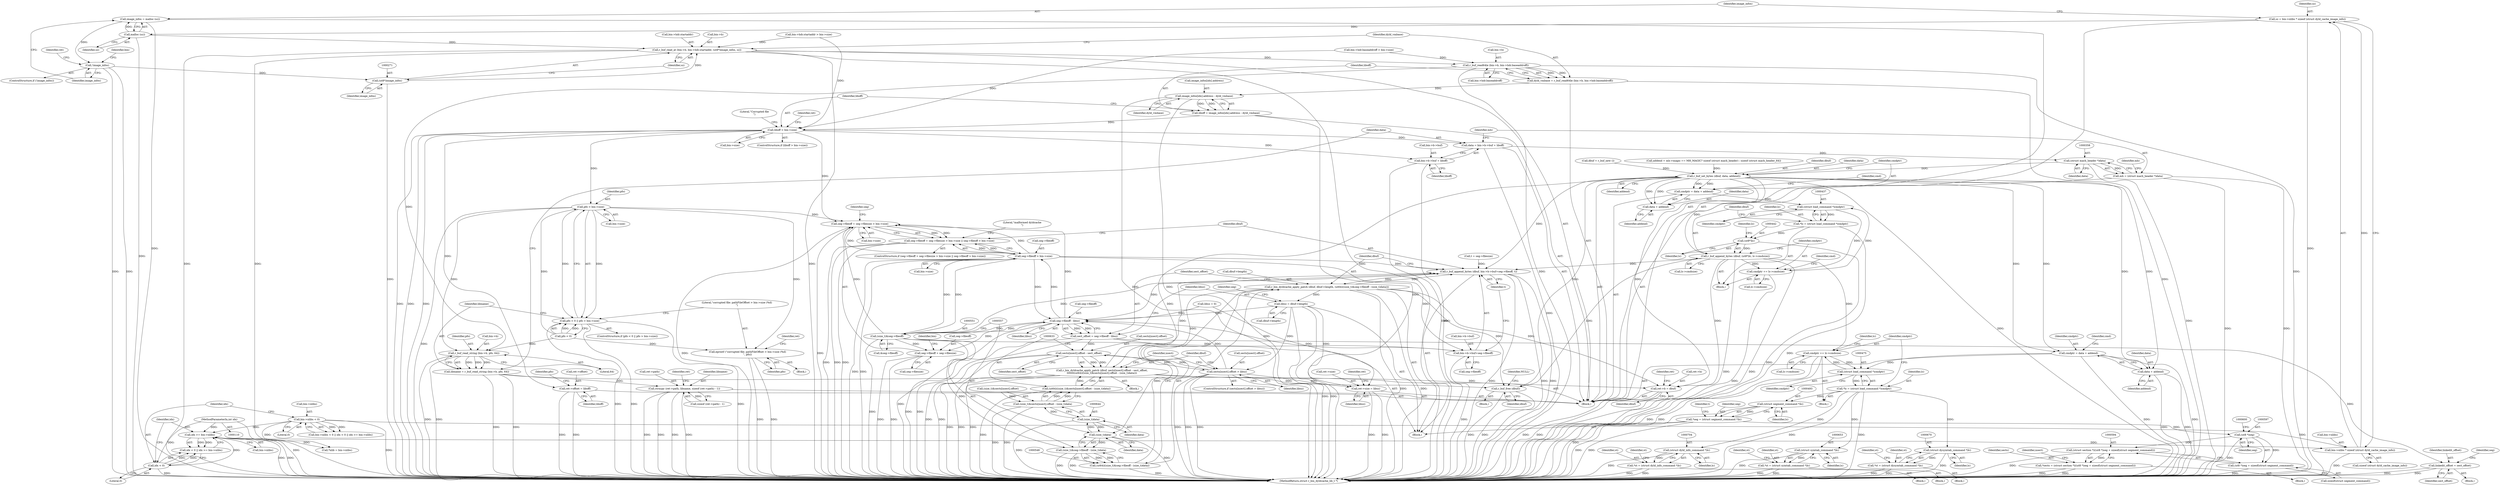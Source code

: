 digraph "0_radare2_4e98402f09a0ef0bb8559a33a4c1988c54938eaf@API" {
"1000249" [label="(Call,image_infos = malloc (sz))"];
"1000251" [label="(Call,malloc (sz))"];
"1000241" [label="(Call,sz = bin->nlibs * sizeof (struct dyld_cache_image_info))"];
"1000243" [label="(Call,bin->nlibs * sizeof (struct dyld_cache_image_info))"];
"1000176" [label="(Call,idx >= bin->nlibs)"];
"1000173" [label="(Call,idx < 0)"];
"1000112" [label="(MethodParameterIn,int idx)"];
"1000167" [label="(Call,bin->nlibs < 0)"];
"1000254" [label="(Call,!image_infos)"];
"1000270" [label="(Call,(ut8*)image_infos)"];
"1000261" [label="(Call,r_buf_read_at (bin->b, bin->hdr.startaddr, (ut8*)image_infos, sz))"];
"1000276" [label="(Call,r_buf_read64le (bin->b, bin->hdr.baseaddroff))"];
"1000274" [label="(Call,dyld_vmbase = r_buf_read64le (bin->b, bin->hdr.baseaddroff))"];
"1000287" [label="(Call,image_infos[idx].address - dyld_vmbase)"];
"1000285" [label="(Call,liboff = image_infos[idx].address - dyld_vmbase)"];
"1000295" [label="(Call,liboff > bin->size)"];
"1000307" [label="(Call,ret->offset = liboff)"];
"1000325" [label="(Call,pfo > bin->size)"];
"1000321" [label="(Call,pfo < 0 || pfo > bin->size)"];
"1000331" [label="(Call,eprintf (\"corrupted file: pathFileOffset > bin->size (%d)\n\", pfo))"];
"1000340" [label="(Call,r_buf_read_string (bin->b, pfo, 64))"];
"1000338" [label="(Call,libname = r_buf_read_string (bin->b, pfo, 64))"];
"1000732" [label="(Call,strncpy (ret->path, libname, sizeof (ret->path) - 1))"];
"1000503" [label="(Call,seg->fileoff + seg->filesize > bin->size)"];
"1000502" [label="(Call,seg->fileoff + seg->filesize > bin->size || seg->fileoff > bin->size)"];
"1000514" [label="(Call,seg->fileoff > bin->size)"];
"1000530" [label="(Call,r_buf_append_bytes (dbuf, bin->b->buf+seg->fileoff, t))"];
"1000542" [label="(Call,r_bin_dyldcache_apply_patch (dbuf, dbuf->length, (ut64)((size_t)&seg->fileoff - (size_t)data)))"];
"1000526" [label="(Call,r_buf_free (dbuf))"];
"1000567" [label="(Call,libsz = dbuf->length)"];
"1000562" [label="(Call,seg->fileoff - libsz)"];
"1000504" [label="(Call,seg->fileoff + seg->filesize)"];
"1000532" [label="(Call,bin->b->buf+seg->fileoff)"];
"1000550" [label="(Call,(size_t)&seg->fileoff)"];
"1000549" [label="(Call,(size_t)&seg->fileoff - (size_t)data)"];
"1000547" [label="(Call,(ut64)((size_t)&seg->fileoff - (size_t)data))"];
"1000560" [label="(Call,sect_offset = seg->fileoff - libsz)"];
"1000580" [label="(Call,linkedit_offset = sect_offset)"];
"1000625" [label="(Call,sects[nsect].offset - sect_offset)"];
"1000615" [label="(Call,sects[nsect].offset > libsz)"];
"1000743" [label="(Call,ret->size = libsz)"];
"1000623" [label="(Call,r_bin_dyldcache_apply_patch (dbuf, sects[nsect].offset - sect_offset,\n\t\t\t\t\t\t\t(ut64)((size_t)&sects[nsect].offset - (size_t)data)))"];
"1000727" [label="(Call,ret->b = dbuf)"];
"1000346" [label="(Call,data = bin->b->buf + liboff)"];
"1000357" [label="(Call,(struct mach_header *)data)"];
"1000355" [label="(Call,mh = (struct mach_header *)data)"];
"1000412" [label="(Call,r_buf_set_bytes (dbuf, data, addend))"];
"1000416" [label="(Call,cmdptr = data + addend)"];
"1000436" [label="(Call,(struct load_command *)cmdptr)"];
"1000434" [label="(Call,*lc = (struct load_command *)cmdptr)"];
"1000441" [label="(Call,(ut8*)lc)"];
"1000439" [label="(Call,r_buf_append_bytes (dbuf, (ut8*)lc, lc->cmdsize))"];
"1000447" [label="(Call,cmdptr += lc->cmdsize)"];
"1000477" [label="(Call,cmdptr += lc->cmdsize)"];
"1000474" [label="(Call,(struct load_command *)cmdptr)"];
"1000472" [label="(Call,*lc = (struct load_command *)cmdptr)"];
"1000492" [label="(Call,(struct segment_command *)lc)"];
"1000490" [label="(Call,*seg = (struct segment_command *)lc)"];
"1000596" [label="(Call,(ut8 *)seg)"];
"1000593" [label="(Call,(struct section *)((ut8 *)seg + sizeof(struct segment_command)))"];
"1000591" [label="(Call,*sects = (struct section *)((ut8 *)seg + sizeof(struct segment_command)))"];
"1000595" [label="(Call,(ut8 *)seg + sizeof(struct segment_command))"];
"1000652" [label="(Call,(struct symtab_command *)lc)"];
"1000650" [label="(Call,*st = (struct symtab_command *)lc)"];
"1000669" [label="(Call,(struct dysymtab_command *)lc)"];
"1000667" [label="(Call,*st = (struct dysymtab_command *)lc)"];
"1000703" [label="(Call,(struct dyld_info_command *)lc)"];
"1000701" [label="(Call,*st = (struct dyld_info_command *)lc)"];
"1000418" [label="(Call,data + addend)"];
"1000452" [label="(Call,cmdptr = data + addend)"];
"1000454" [label="(Call,data + addend)"];
"1000556" [label="(Call,(size_t)data)"];
"1000643" [label="(Call,(size_t)data)"];
"1000634" [label="(Call,(size_t)&sects[nsect].offset - (size_t)data)"];
"1000632" [label="(Call,(ut64)((size_t)&sects[nsect].offset - (size_t)data))"];
"1000348" [label="(Call,bin->b->buf + liboff)"];
"1000441" [label="(Call,(ut8*)lc)"];
"1000530" [label="(Call,r_buf_append_bytes (dbuf, bin->b->buf+seg->fileoff, t))"];
"1000253" [label="(ControlStructure,if (!image_infos))"];
"1000586" [label="(Identifier,seg)"];
"1000744" [label="(Call,ret->size)"];
"1000705" [label="(Identifier,lc)"];
"1000251" [label="(Call,malloc (sz))"];
"1000484" [label="(Identifier,lc)"];
"1000243" [label="(Call,bin->nlibs * sizeof (struct dyld_cache_image_info))"];
"1000454" [label="(Call,data + addend)"];
"1000581" [label="(Identifier,linkedit_offset)"];
"1000293" [label="(Identifier,dyld_vmbase)"];
"1000631" [label="(Identifier,sect_offset)"];
"1000339" [label="(Identifier,libname)"];
"1000436" [label="(Call,(struct load_command *)cmdptr)"];
"1000325" [label="(Call,pfo > bin->size)"];
"1000538" [label="(Call,seg->fileoff)"];
"1000459" [label="(Identifier,cmd)"];
"1000615" [label="(Call,sects[nsect].offset > libsz)"];
"1000533" [label="(Call,bin->b->buf)"];
"1000333" [label="(Identifier,pfo)"];
"1000749" [label="(Identifier,ret)"];
"1000527" [label="(Identifier,dbuf)"];
"1000167" [label="(Call,bin->nlibs < 0)"];
"1000263" [label="(Identifier,bin)"];
"1000224" [label="(Call,bin->hdr.baseaddroff > bin->size)"];
"1000556" [label="(Call,(size_t)data)"];
"1000418" [label="(Call,data + addend)"];
"1000435" [label="(Identifier,lc)"];
"1000431" [label="(Identifier,cmd)"];
"1000514" [label="(Call,seg->fileoff > bin->size)"];
"1000453" [label="(Identifier,cmdptr)"];
"1000734" [label="(Identifier,ret)"];
"1000296" [label="(Identifier,liboff)"];
"1000448" [label="(Identifier,cmdptr)"];
"1000270" [label="(Call,(ut8*)image_infos)"];
"1000346" [label="(Call,data = bin->b->buf + liboff)"];
"1000390" [label="(Call,dbuf = r_buf_new ())"];
"1000645" [label="(Identifier,data)"];
"1000174" [label="(Identifier,idx)"];
"1000302" [label="(Literal,\"Corrupted file\n\")"];
"1000582" [label="(Identifier,sect_offset)"];
"1000497" [label="(Identifier,t)"];
"1000612" [label="(Identifier,nsect)"];
"1000743" [label="(Call,ret->size = libsz)"];
"1000332" [label="(Literal,\"corrupted file: pathFileOffset > bin->size (%d)\n\")"];
"1000272" [label="(Identifier,image_infos)"];
"1000444" [label="(Call,lc->cmdsize)"];
"1000177" [label="(Identifier,idx)"];
"1000674" [label="(Identifier,st)"];
"1000285" [label="(Call,liboff = image_infos[idx].address - dyld_vmbase)"];
"1000331" [label="(Call,eprintf (\"corrupted file: pathFileOffset > bin->size (%d)\n\", pfo))"];
"1000652" [label="(Call,(struct symtab_command *)lc)"];
"1000501" [label="(ControlStructure,if (seg->fileoff + seg->filesize > bin->size || seg->fileoff > bin->size))"];
"1000667" [label="(Call,*st = (struct dysymtab_command *)lc)"];
"1000112" [label="(MethodParameterIn,int idx)"];
"1000338" [label="(Call,libname = r_buf_read_string (bin->b, pfo, 64))"];
"1000250" [label="(Identifier,image_infos)"];
"1000657" [label="(Identifier,st)"];
"1000643" [label="(Call,(size_t)data)"];
"1000614" [label="(ControlStructure,if (sects[nsect].offset > libsz))"];
"1000635" [label="(Call,(size_t)&sects[nsect].offset)"];
"1000567" [label="(Call,libsz = dbuf->length)"];
"1000623" [label="(Call,r_bin_dyldcache_apply_patch (dbuf, sects[nsect].offset - sect_offset,\n\t\t\t\t\t\t\t(ut64)((size_t)&sects[nsect].offset - (size_t)data)))"];
"1000732" [label="(Call,strncpy (ret->path, libname, sizeof (ret->path) - 1))"];
"1000357" [label="(Call,(struct mach_header *)data)"];
"1000604" [label="(Identifier,nsect)"];
"1000529" [label="(Identifier,NULL)"];
"1000491" [label="(Identifier,seg)"];
"1000322" [label="(Call,pfo < 0)"];
"1000297" [label="(Call,bin->size)"];
"1000311" [label="(Identifier,liboff)"];
"1000731" [label="(Identifier,dbuf)"];
"1000699" [label="(Block,)"];
"1000294" [label="(ControlStructure,if (liboff > bin->size))"];
"1000432" [label="(Block,)"];
"1000477" [label="(Call,cmdptr += lc->cmdsize)"];
"1000172" [label="(Call,idx < 0 || idx >= bin->nlibs)"];
"1000345" [label="(Literal,64)"];
"1000518" [label="(Call,bin->size)"];
"1000515" [label="(Call,seg->fileoff)"];
"1000288" [label="(Call,image_infos[idx].address)"];
"1000544" [label="(Call,dbuf->length)"];
"1000568" [label="(Identifier,libsz)"];
"1000589" [label="(Block,)"];
"1000276" [label="(Call,r_buf_read64le (bin->b, bin->hdr.baseaddroff))"];
"1000173" [label="(Call,idx < 0)"];
"1000728" [label="(Call,ret->b)"];
"1000280" [label="(Call,bin->hdr.baseaddroff)"];
"1000176" [label="(Call,idx >= bin->nlibs)"];
"1000287" [label="(Call,image_infos[idx].address - dyld_vmbase)"];
"1000456" [label="(Identifier,addend)"];
"1000166" [label="(Call,bin->nlibs < 0 || idx < 0 || idx >= bin->nlibs)"];
"1000354" [label="(Identifier,liboff)"];
"1000703" [label="(Call,(struct dyld_info_command *)lc)"];
"1000671" [label="(Identifier,lc)"];
"1000549" [label="(Call,(size_t)&seg->fileoff - (size_t)data)"];
"1000184" [label="(Call,*nlib = bin->nlibs)"];
"1000547" [label="(Call,(ut64)((size_t)&seg->fileoff - (size_t)data))"];
"1000472" [label="(Call,*lc = (struct load_command *)cmdptr)"];
"1000275" [label="(Identifier,dyld_vmbase)"];
"1000416" [label="(Call,cmdptr = data + addend)"];
"1000626" [label="(Call,sects[nsect].offset)"];
"1000727" [label="(Call,ret->b = dbuf)"];
"1000737" [label="(Call,sizeof (ret->path) - 1)"];
"1000476" [label="(Identifier,cmdptr)"];
"1000665" [label="(Block,)"];
"1000445" [label="(Identifier,lc)"];
"1000439" [label="(Call,r_buf_append_bytes (dbuf, (ut8*)lc, lc->cmdsize))"];
"1000335" [label="(Identifier,ret)"];
"1000314" [label="(Identifier,pfo)"];
"1000255" [label="(Identifier,image_infos)"];
"1000274" [label="(Call,dyld_vmbase = r_buf_read64le (bin->b, bin->hdr.baseaddroff))"];
"1000512" [label="(Identifier,bin)"];
"1000440" [label="(Identifier,dbuf)"];
"1000552" [label="(Call,&seg->fileoff)"];
"1000473" [label="(Identifier,lc)"];
"1000254" [label="(Call,!image_infos)"];
"1000526" [label="(Call,r_buf_free (dbuf))"];
"1000669" [label="(Call,(struct dysymtab_command *)lc)"];
"1000494" [label="(Identifier,lc)"];
"1000295" [label="(Call,liboff > bin->size)"];
"1000598" [label="(Identifier,seg)"];
"1000286" [label="(Identifier,liboff)"];
"1000648" [label="(Block,)"];
"1000599" [label="(Call,sizeof(struct segment_command))"];
"1000701" [label="(Call,*st = (struct dyld_info_command *)lc)"];
"1000320" [label="(ControlStructure,if (pfo < 0 || pfo > bin->size))"];
"1000307" [label="(Call,ret->offset = liboff)"];
"1000412" [label="(Call,r_buf_set_bytes (dbuf, data, addend))"];
"1000244" [label="(Call,bin->nlibs)"];
"1000580" [label="(Call,linkedit_offset = sect_offset)"];
"1000423" [label="(Identifier,cmd)"];
"1000591" [label="(Call,*sects = (struct section *)((ut8 *)seg + sizeof(struct segment_command)))"];
"1000702" [label="(Identifier,st)"];
"1000419" [label="(Identifier,data)"];
"1000558" [label="(Identifier,data)"];
"1000550" [label="(Call,(size_t)&seg->fileoff)"];
"1000616" [label="(Call,sects[nsect].offset)"];
"1000504" [label="(Call,seg->fileoff + seg->filesize)"];
"1000273" [label="(Identifier,sz)"];
"1000420" [label="(Identifier,addend)"];
"1000171" [label="(Literal,0)"];
"1000326" [label="(Identifier,pfo)"];
"1000434" [label="(Call,*lc = (struct load_command *)cmdptr)"];
"1000576" [label="(Identifier,seg)"];
"1000247" [label="(Call,sizeof (struct dyld_cache_image_info))"];
"1000414" [label="(Identifier,data)"];
"1000503" [label="(Call,seg->fileoff + seg->filesize > bin->size)"];
"1000595" [label="(Call,(ut8 *)seg + sizeof(struct segment_command))"];
"1000736" [label="(Identifier,libname)"];
"1000252" [label="(Identifier,sz)"];
"1000242" [label="(Identifier,sz)"];
"1000215" [label="(Call,bin->hdr.startaddr > bin->size)"];
"1000168" [label="(Call,bin->nlibs)"];
"1000308" [label="(Call,ret->offset)"];
"1000569" [label="(Call,dbuf->length)"];
"1000355" [label="(Call,mh = (struct mach_header *)data)"];
"1000340" [label="(Call,r_buf_read_string (bin->b, pfo, 64))"];
"1000470" [label="(Block,)"];
"1000474" [label="(Call,(struct load_command *)cmdptr)"];
"1000750" [label="(MethodReturn,struct r_bin_dyldcache_lib_t *)"];
"1000560" [label="(Call,sect_offset = seg->fileoff - libsz)"];
"1000417" [label="(Identifier,cmdptr)"];
"1000344" [label="(Identifier,pfo)"];
"1000327" [label="(Call,bin->size)"];
"1000592" [label="(Identifier,sects)"];
"1000348" [label="(Call,bin->b->buf + liboff)"];
"1000492" [label="(Call,(struct segment_command *)lc)"];
"1000654" [label="(Identifier,lc)"];
"1000650" [label="(Call,*st = (struct symtab_command *)lc)"];
"1000733" [label="(Call,ret->path)"];
"1000561" [label="(Identifier,sect_offset)"];
"1000452" [label="(Call,cmdptr = data + addend)"];
"1000708" [label="(Identifier,st)"];
"1000624" [label="(Identifier,dbuf)"];
"1000622" [label="(Block,)"];
"1000347" [label="(Identifier,data)"];
"1000651" [label="(Identifier,st)"];
"1000745" [label="(Identifier,ret)"];
"1000502" [label="(Call,seg->fileoff + seg->filesize > bin->size || seg->fileoff > bin->size)"];
"1000543" [label="(Identifier,dbuf)"];
"1000505" [label="(Call,seg->fileoff)"];
"1000443" [label="(Identifier,lc)"];
"1000596" [label="(Call,(ut8 *)seg)"];
"1000341" [label="(Call,bin->b)"];
"1000175" [label="(Literal,0)"];
"1000321" [label="(Call,pfo < 0 || pfo > bin->size)"];
"1000562" [label="(Call,seg->fileoff - libsz)"];
"1000359" [label="(Identifier,data)"];
"1000438" [label="(Identifier,cmdptr)"];
"1000478" [label="(Identifier,cmdptr)"];
"1000668" [label="(Identifier,st)"];
"1000114" [label="(Block,)"];
"1000265" [label="(Call,bin->hdr.startaddr)"];
"1000516" [label="(Identifier,seg)"];
"1000447" [label="(Call,cmdptr += lc->cmdsize)"];
"1000455" [label="(Identifier,data)"];
"1000634" [label="(Call,(size_t)&sects[nsect].offset - (size_t)data)"];
"1000563" [label="(Call,seg->fileoff)"];
"1000531" [label="(Identifier,dbuf)"];
"1000532" [label="(Call,bin->b->buf+seg->fileoff)"];
"1000349" [label="(Call,bin->b->buf)"];
"1000479" [label="(Call,lc->cmdsize)"];
"1000400" [label="(Call,addend = mh->magic == MH_MAGIC? sizeof (struct mach_header) : sizeof (struct mach_header_64))"];
"1000356" [label="(Identifier,mh)"];
"1000258" [label="(Identifier,ret)"];
"1000488" [label="(Block,)"];
"1000511" [label="(Call,bin->size)"];
"1000262" [label="(Call,bin->b)"];
"1000364" [label="(Identifier,mh)"];
"1000566" [label="(Identifier,libsz)"];
"1000541" [label="(Identifier,t)"];
"1000413" [label="(Identifier,dbuf)"];
"1000747" [label="(Identifier,libsz)"];
"1000593" [label="(Call,(struct section *)((ut8 *)seg + sizeof(struct segment_command)))"];
"1000241" [label="(Call,sz = bin->nlibs * sizeof (struct dyld_cache_image_info))"];
"1000521" [label="(Block,)"];
"1000496" [label="(Call,t = seg->filesize)"];
"1000542" [label="(Call,r_bin_dyldcache_apply_patch (dbuf, dbuf->length, (ut64)((size_t)&seg->fileoff - (size_t)data)))"];
"1000135" [label="(Call,libsz = 0)"];
"1000579" [label="(Block,)"];
"1000632" [label="(Call,(ut64)((size_t)&sects[nsect].offset - (size_t)data))"];
"1000621" [label="(Identifier,libsz)"];
"1000523" [label="(Literal,\"malformed dyldcache\n\")"];
"1000415" [label="(Identifier,addend)"];
"1000490" [label="(Call,*seg = (struct segment_command *)lc)"];
"1000330" [label="(Block,)"];
"1000178" [label="(Call,bin->nlibs)"];
"1000449" [label="(Call,lc->cmdsize)"];
"1000261" [label="(Call,r_buf_read_at (bin->b, bin->hdr.startaddr, (ut8*)image_infos, sz))"];
"1000625" [label="(Call,sects[nsect].offset - sect_offset)"];
"1000508" [label="(Call,seg->filesize)"];
"1000249" [label="(Call,image_infos = malloc (sz))"];
"1000277" [label="(Call,bin->b)"];
"1000309" [label="(Identifier,ret)"];
"1000249" -> "1000114"  [label="AST: "];
"1000249" -> "1000251"  [label="CFG: "];
"1000250" -> "1000249"  [label="AST: "];
"1000251" -> "1000249"  [label="AST: "];
"1000255" -> "1000249"  [label="CFG: "];
"1000249" -> "1000750"  [label="DDG: "];
"1000251" -> "1000249"  [label="DDG: "];
"1000249" -> "1000254"  [label="DDG: "];
"1000251" -> "1000252"  [label="CFG: "];
"1000252" -> "1000251"  [label="AST: "];
"1000251" -> "1000750"  [label="DDG: "];
"1000241" -> "1000251"  [label="DDG: "];
"1000251" -> "1000261"  [label="DDG: "];
"1000241" -> "1000114"  [label="AST: "];
"1000241" -> "1000243"  [label="CFG: "];
"1000242" -> "1000241"  [label="AST: "];
"1000243" -> "1000241"  [label="AST: "];
"1000250" -> "1000241"  [label="CFG: "];
"1000241" -> "1000750"  [label="DDG: "];
"1000243" -> "1000241"  [label="DDG: "];
"1000243" -> "1000247"  [label="CFG: "];
"1000244" -> "1000243"  [label="AST: "];
"1000247" -> "1000243"  [label="AST: "];
"1000243" -> "1000750"  [label="DDG: "];
"1000176" -> "1000243"  [label="DDG: "];
"1000167" -> "1000243"  [label="DDG: "];
"1000176" -> "1000172"  [label="AST: "];
"1000176" -> "1000178"  [label="CFG: "];
"1000177" -> "1000176"  [label="AST: "];
"1000178" -> "1000176"  [label="AST: "];
"1000172" -> "1000176"  [label="CFG: "];
"1000176" -> "1000750"  [label="DDG: "];
"1000176" -> "1000750"  [label="DDG: "];
"1000176" -> "1000172"  [label="DDG: "];
"1000176" -> "1000172"  [label="DDG: "];
"1000173" -> "1000176"  [label="DDG: "];
"1000112" -> "1000176"  [label="DDG: "];
"1000167" -> "1000176"  [label="DDG: "];
"1000176" -> "1000184"  [label="DDG: "];
"1000173" -> "1000172"  [label="AST: "];
"1000173" -> "1000175"  [label="CFG: "];
"1000174" -> "1000173"  [label="AST: "];
"1000175" -> "1000173"  [label="AST: "];
"1000177" -> "1000173"  [label="CFG: "];
"1000172" -> "1000173"  [label="CFG: "];
"1000173" -> "1000750"  [label="DDG: "];
"1000173" -> "1000172"  [label="DDG: "];
"1000173" -> "1000172"  [label="DDG: "];
"1000112" -> "1000173"  [label="DDG: "];
"1000112" -> "1000110"  [label="AST: "];
"1000112" -> "1000750"  [label="DDG: "];
"1000167" -> "1000166"  [label="AST: "];
"1000167" -> "1000171"  [label="CFG: "];
"1000168" -> "1000167"  [label="AST: "];
"1000171" -> "1000167"  [label="AST: "];
"1000174" -> "1000167"  [label="CFG: "];
"1000166" -> "1000167"  [label="CFG: "];
"1000167" -> "1000750"  [label="DDG: "];
"1000167" -> "1000166"  [label="DDG: "];
"1000167" -> "1000166"  [label="DDG: "];
"1000167" -> "1000184"  [label="DDG: "];
"1000254" -> "1000253"  [label="AST: "];
"1000254" -> "1000255"  [label="CFG: "];
"1000255" -> "1000254"  [label="AST: "];
"1000258" -> "1000254"  [label="CFG: "];
"1000263" -> "1000254"  [label="CFG: "];
"1000254" -> "1000750"  [label="DDG: "];
"1000254" -> "1000750"  [label="DDG: "];
"1000254" -> "1000270"  [label="DDG: "];
"1000270" -> "1000261"  [label="AST: "];
"1000270" -> "1000272"  [label="CFG: "];
"1000271" -> "1000270"  [label="AST: "];
"1000272" -> "1000270"  [label="AST: "];
"1000273" -> "1000270"  [label="CFG: "];
"1000270" -> "1000750"  [label="DDG: "];
"1000270" -> "1000261"  [label="DDG: "];
"1000261" -> "1000114"  [label="AST: "];
"1000261" -> "1000273"  [label="CFG: "];
"1000262" -> "1000261"  [label="AST: "];
"1000265" -> "1000261"  [label="AST: "];
"1000273" -> "1000261"  [label="AST: "];
"1000275" -> "1000261"  [label="CFG: "];
"1000261" -> "1000750"  [label="DDG: "];
"1000261" -> "1000750"  [label="DDG: "];
"1000261" -> "1000750"  [label="DDG: "];
"1000261" -> "1000750"  [label="DDG: "];
"1000215" -> "1000261"  [label="DDG: "];
"1000261" -> "1000276"  [label="DDG: "];
"1000276" -> "1000274"  [label="AST: "];
"1000276" -> "1000280"  [label="CFG: "];
"1000277" -> "1000276"  [label="AST: "];
"1000280" -> "1000276"  [label="AST: "];
"1000274" -> "1000276"  [label="CFG: "];
"1000276" -> "1000750"  [label="DDG: "];
"1000276" -> "1000750"  [label="DDG: "];
"1000276" -> "1000274"  [label="DDG: "];
"1000276" -> "1000274"  [label="DDG: "];
"1000224" -> "1000276"  [label="DDG: "];
"1000276" -> "1000340"  [label="DDG: "];
"1000274" -> "1000114"  [label="AST: "];
"1000275" -> "1000274"  [label="AST: "];
"1000286" -> "1000274"  [label="CFG: "];
"1000274" -> "1000750"  [label="DDG: "];
"1000274" -> "1000287"  [label="DDG: "];
"1000287" -> "1000285"  [label="AST: "];
"1000287" -> "1000293"  [label="CFG: "];
"1000288" -> "1000287"  [label="AST: "];
"1000293" -> "1000287"  [label="AST: "];
"1000285" -> "1000287"  [label="CFG: "];
"1000287" -> "1000750"  [label="DDG: "];
"1000287" -> "1000750"  [label="DDG: "];
"1000287" -> "1000285"  [label="DDG: "];
"1000287" -> "1000285"  [label="DDG: "];
"1000285" -> "1000114"  [label="AST: "];
"1000286" -> "1000285"  [label="AST: "];
"1000296" -> "1000285"  [label="CFG: "];
"1000285" -> "1000750"  [label="DDG: "];
"1000285" -> "1000295"  [label="DDG: "];
"1000295" -> "1000294"  [label="AST: "];
"1000295" -> "1000297"  [label="CFG: "];
"1000296" -> "1000295"  [label="AST: "];
"1000297" -> "1000295"  [label="AST: "];
"1000302" -> "1000295"  [label="CFG: "];
"1000309" -> "1000295"  [label="CFG: "];
"1000295" -> "1000750"  [label="DDG: "];
"1000295" -> "1000750"  [label="DDG: "];
"1000295" -> "1000750"  [label="DDG: "];
"1000215" -> "1000295"  [label="DDG: "];
"1000224" -> "1000295"  [label="DDG: "];
"1000295" -> "1000307"  [label="DDG: "];
"1000295" -> "1000325"  [label="DDG: "];
"1000295" -> "1000346"  [label="DDG: "];
"1000295" -> "1000348"  [label="DDG: "];
"1000295" -> "1000503"  [label="DDG: "];
"1000307" -> "1000114"  [label="AST: "];
"1000307" -> "1000311"  [label="CFG: "];
"1000308" -> "1000307"  [label="AST: "];
"1000311" -> "1000307"  [label="AST: "];
"1000314" -> "1000307"  [label="CFG: "];
"1000307" -> "1000750"  [label="DDG: "];
"1000307" -> "1000750"  [label="DDG: "];
"1000325" -> "1000321"  [label="AST: "];
"1000325" -> "1000327"  [label="CFG: "];
"1000326" -> "1000325"  [label="AST: "];
"1000327" -> "1000325"  [label="AST: "];
"1000321" -> "1000325"  [label="CFG: "];
"1000325" -> "1000750"  [label="DDG: "];
"1000325" -> "1000321"  [label="DDG: "];
"1000325" -> "1000321"  [label="DDG: "];
"1000322" -> "1000325"  [label="DDG: "];
"1000325" -> "1000331"  [label="DDG: "];
"1000325" -> "1000340"  [label="DDG: "];
"1000325" -> "1000503"  [label="DDG: "];
"1000321" -> "1000320"  [label="AST: "];
"1000321" -> "1000322"  [label="CFG: "];
"1000322" -> "1000321"  [label="AST: "];
"1000332" -> "1000321"  [label="CFG: "];
"1000339" -> "1000321"  [label="CFG: "];
"1000321" -> "1000750"  [label="DDG: "];
"1000321" -> "1000750"  [label="DDG: "];
"1000321" -> "1000750"  [label="DDG: "];
"1000322" -> "1000321"  [label="DDG: "];
"1000322" -> "1000321"  [label="DDG: "];
"1000331" -> "1000330"  [label="AST: "];
"1000331" -> "1000333"  [label="CFG: "];
"1000332" -> "1000331"  [label="AST: "];
"1000333" -> "1000331"  [label="AST: "];
"1000335" -> "1000331"  [label="CFG: "];
"1000331" -> "1000750"  [label="DDG: "];
"1000331" -> "1000750"  [label="DDG: "];
"1000322" -> "1000331"  [label="DDG: "];
"1000340" -> "1000338"  [label="AST: "];
"1000340" -> "1000345"  [label="CFG: "];
"1000341" -> "1000340"  [label="AST: "];
"1000344" -> "1000340"  [label="AST: "];
"1000345" -> "1000340"  [label="AST: "];
"1000338" -> "1000340"  [label="CFG: "];
"1000340" -> "1000750"  [label="DDG: "];
"1000340" -> "1000750"  [label="DDG: "];
"1000340" -> "1000338"  [label="DDG: "];
"1000340" -> "1000338"  [label="DDG: "];
"1000340" -> "1000338"  [label="DDG: "];
"1000322" -> "1000340"  [label="DDG: "];
"1000338" -> "1000114"  [label="AST: "];
"1000339" -> "1000338"  [label="AST: "];
"1000347" -> "1000338"  [label="CFG: "];
"1000338" -> "1000750"  [label="DDG: "];
"1000338" -> "1000750"  [label="DDG: "];
"1000338" -> "1000732"  [label="DDG: "];
"1000732" -> "1000114"  [label="AST: "];
"1000732" -> "1000737"  [label="CFG: "];
"1000733" -> "1000732"  [label="AST: "];
"1000736" -> "1000732"  [label="AST: "];
"1000737" -> "1000732"  [label="AST: "];
"1000745" -> "1000732"  [label="CFG: "];
"1000732" -> "1000750"  [label="DDG: "];
"1000732" -> "1000750"  [label="DDG: "];
"1000732" -> "1000750"  [label="DDG: "];
"1000732" -> "1000750"  [label="DDG: "];
"1000737" -> "1000732"  [label="DDG: "];
"1000503" -> "1000502"  [label="AST: "];
"1000503" -> "1000511"  [label="CFG: "];
"1000504" -> "1000503"  [label="AST: "];
"1000511" -> "1000503"  [label="AST: "];
"1000516" -> "1000503"  [label="CFG: "];
"1000502" -> "1000503"  [label="CFG: "];
"1000503" -> "1000750"  [label="DDG: "];
"1000503" -> "1000750"  [label="DDG: "];
"1000503" -> "1000502"  [label="DDG: "];
"1000503" -> "1000502"  [label="DDG: "];
"1000562" -> "1000503"  [label="DDG: "];
"1000550" -> "1000503"  [label="DDG: "];
"1000514" -> "1000503"  [label="DDG: "];
"1000503" -> "1000514"  [label="DDG: "];
"1000502" -> "1000501"  [label="AST: "];
"1000502" -> "1000514"  [label="CFG: "];
"1000514" -> "1000502"  [label="AST: "];
"1000523" -> "1000502"  [label="CFG: "];
"1000531" -> "1000502"  [label="CFG: "];
"1000502" -> "1000750"  [label="DDG: "];
"1000502" -> "1000750"  [label="DDG: "];
"1000502" -> "1000750"  [label="DDG: "];
"1000514" -> "1000502"  [label="DDG: "];
"1000514" -> "1000502"  [label="DDG: "];
"1000514" -> "1000518"  [label="CFG: "];
"1000515" -> "1000514"  [label="AST: "];
"1000518" -> "1000514"  [label="AST: "];
"1000514" -> "1000750"  [label="DDG: "];
"1000514" -> "1000750"  [label="DDG: "];
"1000550" -> "1000514"  [label="DDG: "];
"1000562" -> "1000514"  [label="DDG: "];
"1000514" -> "1000530"  [label="DDG: "];
"1000514" -> "1000532"  [label="DDG: "];
"1000514" -> "1000550"  [label="DDG: "];
"1000514" -> "1000562"  [label="DDG: "];
"1000530" -> "1000488"  [label="AST: "];
"1000530" -> "1000541"  [label="CFG: "];
"1000531" -> "1000530"  [label="AST: "];
"1000532" -> "1000530"  [label="AST: "];
"1000541" -> "1000530"  [label="AST: "];
"1000543" -> "1000530"  [label="CFG: "];
"1000530" -> "1000750"  [label="DDG: "];
"1000530" -> "1000750"  [label="DDG: "];
"1000530" -> "1000750"  [label="DDG: "];
"1000439" -> "1000530"  [label="DDG: "];
"1000623" -> "1000530"  [label="DDG: "];
"1000412" -> "1000530"  [label="DDG: "];
"1000542" -> "1000530"  [label="DDG: "];
"1000550" -> "1000530"  [label="DDG: "];
"1000562" -> "1000530"  [label="DDG: "];
"1000496" -> "1000530"  [label="DDG: "];
"1000530" -> "1000542"  [label="DDG: "];
"1000542" -> "1000488"  [label="AST: "];
"1000542" -> "1000547"  [label="CFG: "];
"1000543" -> "1000542"  [label="AST: "];
"1000544" -> "1000542"  [label="AST: "];
"1000547" -> "1000542"  [label="AST: "];
"1000561" -> "1000542"  [label="CFG: "];
"1000542" -> "1000750"  [label="DDG: "];
"1000542" -> "1000750"  [label="DDG: "];
"1000542" -> "1000526"  [label="DDG: "];
"1000547" -> "1000542"  [label="DDG: "];
"1000542" -> "1000567"  [label="DDG: "];
"1000542" -> "1000623"  [label="DDG: "];
"1000542" -> "1000727"  [label="DDG: "];
"1000526" -> "1000521"  [label="AST: "];
"1000526" -> "1000527"  [label="CFG: "];
"1000527" -> "1000526"  [label="AST: "];
"1000529" -> "1000526"  [label="CFG: "];
"1000526" -> "1000750"  [label="DDG: "];
"1000526" -> "1000750"  [label="DDG: "];
"1000439" -> "1000526"  [label="DDG: "];
"1000623" -> "1000526"  [label="DDG: "];
"1000412" -> "1000526"  [label="DDG: "];
"1000567" -> "1000488"  [label="AST: "];
"1000567" -> "1000569"  [label="CFG: "];
"1000568" -> "1000567"  [label="AST: "];
"1000569" -> "1000567"  [label="AST: "];
"1000576" -> "1000567"  [label="CFG: "];
"1000567" -> "1000750"  [label="DDG: "];
"1000567" -> "1000750"  [label="DDG: "];
"1000567" -> "1000562"  [label="DDG: "];
"1000567" -> "1000615"  [label="DDG: "];
"1000567" -> "1000743"  [label="DDG: "];
"1000562" -> "1000560"  [label="AST: "];
"1000562" -> "1000566"  [label="CFG: "];
"1000563" -> "1000562"  [label="AST: "];
"1000566" -> "1000562"  [label="AST: "];
"1000560" -> "1000562"  [label="CFG: "];
"1000562" -> "1000750"  [label="DDG: "];
"1000562" -> "1000504"  [label="DDG: "];
"1000562" -> "1000532"  [label="DDG: "];
"1000562" -> "1000550"  [label="DDG: "];
"1000562" -> "1000560"  [label="DDG: "];
"1000562" -> "1000560"  [label="DDG: "];
"1000550" -> "1000562"  [label="DDG: "];
"1000615" -> "1000562"  [label="DDG: "];
"1000135" -> "1000562"  [label="DDG: "];
"1000504" -> "1000508"  [label="CFG: "];
"1000505" -> "1000504"  [label="AST: "];
"1000508" -> "1000504"  [label="AST: "];
"1000512" -> "1000504"  [label="CFG: "];
"1000504" -> "1000750"  [label="DDG: "];
"1000504" -> "1000750"  [label="DDG: "];
"1000550" -> "1000504"  [label="DDG: "];
"1000532" -> "1000538"  [label="CFG: "];
"1000533" -> "1000532"  [label="AST: "];
"1000538" -> "1000532"  [label="AST: "];
"1000541" -> "1000532"  [label="CFG: "];
"1000532" -> "1000750"  [label="DDG: "];
"1000550" -> "1000532"  [label="DDG: "];
"1000550" -> "1000549"  [label="AST: "];
"1000550" -> "1000552"  [label="CFG: "];
"1000551" -> "1000550"  [label="AST: "];
"1000552" -> "1000550"  [label="AST: "];
"1000557" -> "1000550"  [label="CFG: "];
"1000550" -> "1000750"  [label="DDG: "];
"1000550" -> "1000549"  [label="DDG: "];
"1000549" -> "1000547"  [label="AST: "];
"1000549" -> "1000556"  [label="CFG: "];
"1000556" -> "1000549"  [label="AST: "];
"1000547" -> "1000549"  [label="CFG: "];
"1000549" -> "1000750"  [label="DDG: "];
"1000549" -> "1000750"  [label="DDG: "];
"1000549" -> "1000547"  [label="DDG: "];
"1000549" -> "1000547"  [label="DDG: "];
"1000556" -> "1000549"  [label="DDG: "];
"1000548" -> "1000547"  [label="AST: "];
"1000547" -> "1000750"  [label="DDG: "];
"1000560" -> "1000488"  [label="AST: "];
"1000561" -> "1000560"  [label="AST: "];
"1000568" -> "1000560"  [label="CFG: "];
"1000560" -> "1000750"  [label="DDG: "];
"1000560" -> "1000750"  [label="DDG: "];
"1000560" -> "1000580"  [label="DDG: "];
"1000560" -> "1000625"  [label="DDG: "];
"1000580" -> "1000579"  [label="AST: "];
"1000580" -> "1000582"  [label="CFG: "];
"1000581" -> "1000580"  [label="AST: "];
"1000582" -> "1000580"  [label="AST: "];
"1000586" -> "1000580"  [label="CFG: "];
"1000580" -> "1000750"  [label="DDG: "];
"1000580" -> "1000750"  [label="DDG: "];
"1000625" -> "1000623"  [label="AST: "];
"1000625" -> "1000631"  [label="CFG: "];
"1000626" -> "1000625"  [label="AST: "];
"1000631" -> "1000625"  [label="AST: "];
"1000633" -> "1000625"  [label="CFG: "];
"1000625" -> "1000750"  [label="DDG: "];
"1000625" -> "1000750"  [label="DDG: "];
"1000625" -> "1000615"  [label="DDG: "];
"1000625" -> "1000623"  [label="DDG: "];
"1000625" -> "1000623"  [label="DDG: "];
"1000615" -> "1000625"  [label="DDG: "];
"1000615" -> "1000614"  [label="AST: "];
"1000615" -> "1000621"  [label="CFG: "];
"1000616" -> "1000615"  [label="AST: "];
"1000621" -> "1000615"  [label="AST: "];
"1000624" -> "1000615"  [label="CFG: "];
"1000612" -> "1000615"  [label="CFG: "];
"1000615" -> "1000750"  [label="DDG: "];
"1000615" -> "1000750"  [label="DDG: "];
"1000615" -> "1000750"  [label="DDG: "];
"1000615" -> "1000743"  [label="DDG: "];
"1000743" -> "1000114"  [label="AST: "];
"1000743" -> "1000747"  [label="CFG: "];
"1000744" -> "1000743"  [label="AST: "];
"1000747" -> "1000743"  [label="AST: "];
"1000749" -> "1000743"  [label="CFG: "];
"1000743" -> "1000750"  [label="DDG: "];
"1000743" -> "1000750"  [label="DDG: "];
"1000135" -> "1000743"  [label="DDG: "];
"1000623" -> "1000622"  [label="AST: "];
"1000623" -> "1000632"  [label="CFG: "];
"1000624" -> "1000623"  [label="AST: "];
"1000632" -> "1000623"  [label="AST: "];
"1000612" -> "1000623"  [label="CFG: "];
"1000623" -> "1000750"  [label="DDG: "];
"1000623" -> "1000750"  [label="DDG: "];
"1000623" -> "1000750"  [label="DDG: "];
"1000632" -> "1000623"  [label="DDG: "];
"1000623" -> "1000727"  [label="DDG: "];
"1000727" -> "1000114"  [label="AST: "];
"1000727" -> "1000731"  [label="CFG: "];
"1000728" -> "1000727"  [label="AST: "];
"1000731" -> "1000727"  [label="AST: "];
"1000734" -> "1000727"  [label="CFG: "];
"1000727" -> "1000750"  [label="DDG: "];
"1000727" -> "1000750"  [label="DDG: "];
"1000439" -> "1000727"  [label="DDG: "];
"1000412" -> "1000727"  [label="DDG: "];
"1000346" -> "1000114"  [label="AST: "];
"1000346" -> "1000348"  [label="CFG: "];
"1000347" -> "1000346"  [label="AST: "];
"1000348" -> "1000346"  [label="AST: "];
"1000356" -> "1000346"  [label="CFG: "];
"1000346" -> "1000750"  [label="DDG: "];
"1000346" -> "1000357"  [label="DDG: "];
"1000357" -> "1000355"  [label="AST: "];
"1000357" -> "1000359"  [label="CFG: "];
"1000358" -> "1000357"  [label="AST: "];
"1000359" -> "1000357"  [label="AST: "];
"1000355" -> "1000357"  [label="CFG: "];
"1000357" -> "1000750"  [label="DDG: "];
"1000357" -> "1000355"  [label="DDG: "];
"1000357" -> "1000412"  [label="DDG: "];
"1000355" -> "1000114"  [label="AST: "];
"1000356" -> "1000355"  [label="AST: "];
"1000364" -> "1000355"  [label="CFG: "];
"1000355" -> "1000750"  [label="DDG: "];
"1000355" -> "1000750"  [label="DDG: "];
"1000412" -> "1000114"  [label="AST: "];
"1000412" -> "1000415"  [label="CFG: "];
"1000413" -> "1000412"  [label="AST: "];
"1000414" -> "1000412"  [label="AST: "];
"1000415" -> "1000412"  [label="AST: "];
"1000417" -> "1000412"  [label="CFG: "];
"1000412" -> "1000750"  [label="DDG: "];
"1000390" -> "1000412"  [label="DDG: "];
"1000400" -> "1000412"  [label="DDG: "];
"1000412" -> "1000416"  [label="DDG: "];
"1000412" -> "1000416"  [label="DDG: "];
"1000412" -> "1000418"  [label="DDG: "];
"1000412" -> "1000418"  [label="DDG: "];
"1000412" -> "1000439"  [label="DDG: "];
"1000412" -> "1000452"  [label="DDG: "];
"1000412" -> "1000452"  [label="DDG: "];
"1000412" -> "1000454"  [label="DDG: "];
"1000412" -> "1000454"  [label="DDG: "];
"1000412" -> "1000556"  [label="DDG: "];
"1000416" -> "1000114"  [label="AST: "];
"1000416" -> "1000418"  [label="CFG: "];
"1000417" -> "1000416"  [label="AST: "];
"1000418" -> "1000416"  [label="AST: "];
"1000423" -> "1000416"  [label="CFG: "];
"1000416" -> "1000436"  [label="DDG: "];
"1000436" -> "1000434"  [label="AST: "];
"1000436" -> "1000438"  [label="CFG: "];
"1000437" -> "1000436"  [label="AST: "];
"1000438" -> "1000436"  [label="AST: "];
"1000434" -> "1000436"  [label="CFG: "];
"1000436" -> "1000434"  [label="DDG: "];
"1000447" -> "1000436"  [label="DDG: "];
"1000436" -> "1000447"  [label="DDG: "];
"1000434" -> "1000432"  [label="AST: "];
"1000435" -> "1000434"  [label="AST: "];
"1000440" -> "1000434"  [label="CFG: "];
"1000434" -> "1000750"  [label="DDG: "];
"1000434" -> "1000441"  [label="DDG: "];
"1000441" -> "1000439"  [label="AST: "];
"1000441" -> "1000443"  [label="CFG: "];
"1000442" -> "1000441"  [label="AST: "];
"1000443" -> "1000441"  [label="AST: "];
"1000445" -> "1000441"  [label="CFG: "];
"1000441" -> "1000750"  [label="DDG: "];
"1000441" -> "1000439"  [label="DDG: "];
"1000439" -> "1000432"  [label="AST: "];
"1000439" -> "1000444"  [label="CFG: "];
"1000440" -> "1000439"  [label="AST: "];
"1000444" -> "1000439"  [label="AST: "];
"1000448" -> "1000439"  [label="CFG: "];
"1000439" -> "1000750"  [label="DDG: "];
"1000439" -> "1000750"  [label="DDG: "];
"1000439" -> "1000447"  [label="DDG: "];
"1000439" -> "1000477"  [label="DDG: "];
"1000447" -> "1000432"  [label="AST: "];
"1000447" -> "1000449"  [label="CFG: "];
"1000448" -> "1000447"  [label="AST: "];
"1000449" -> "1000447"  [label="AST: "];
"1000431" -> "1000447"  [label="CFG: "];
"1000447" -> "1000750"  [label="DDG: "];
"1000477" -> "1000470"  [label="AST: "];
"1000477" -> "1000479"  [label="CFG: "];
"1000478" -> "1000477"  [label="AST: "];
"1000479" -> "1000477"  [label="AST: "];
"1000484" -> "1000477"  [label="CFG: "];
"1000477" -> "1000750"  [label="DDG: "];
"1000477" -> "1000750"  [label="DDG: "];
"1000477" -> "1000474"  [label="DDG: "];
"1000474" -> "1000477"  [label="DDG: "];
"1000474" -> "1000472"  [label="AST: "];
"1000474" -> "1000476"  [label="CFG: "];
"1000475" -> "1000474"  [label="AST: "];
"1000476" -> "1000474"  [label="AST: "];
"1000472" -> "1000474"  [label="CFG: "];
"1000474" -> "1000472"  [label="DDG: "];
"1000452" -> "1000474"  [label="DDG: "];
"1000472" -> "1000470"  [label="AST: "];
"1000473" -> "1000472"  [label="AST: "];
"1000478" -> "1000472"  [label="CFG: "];
"1000472" -> "1000750"  [label="DDG: "];
"1000472" -> "1000750"  [label="DDG: "];
"1000472" -> "1000492"  [label="DDG: "];
"1000472" -> "1000652"  [label="DDG: "];
"1000472" -> "1000669"  [label="DDG: "];
"1000472" -> "1000703"  [label="DDG: "];
"1000492" -> "1000490"  [label="AST: "];
"1000492" -> "1000494"  [label="CFG: "];
"1000493" -> "1000492"  [label="AST: "];
"1000494" -> "1000492"  [label="AST: "];
"1000490" -> "1000492"  [label="CFG: "];
"1000492" -> "1000750"  [label="DDG: "];
"1000492" -> "1000490"  [label="DDG: "];
"1000490" -> "1000488"  [label="AST: "];
"1000491" -> "1000490"  [label="AST: "];
"1000497" -> "1000490"  [label="CFG: "];
"1000490" -> "1000750"  [label="DDG: "];
"1000490" -> "1000750"  [label="DDG: "];
"1000490" -> "1000596"  [label="DDG: "];
"1000596" -> "1000595"  [label="AST: "];
"1000596" -> "1000598"  [label="CFG: "];
"1000597" -> "1000596"  [label="AST: "];
"1000598" -> "1000596"  [label="AST: "];
"1000600" -> "1000596"  [label="CFG: "];
"1000596" -> "1000750"  [label="DDG: "];
"1000596" -> "1000593"  [label="DDG: "];
"1000596" -> "1000595"  [label="DDG: "];
"1000593" -> "1000591"  [label="AST: "];
"1000593" -> "1000595"  [label="CFG: "];
"1000594" -> "1000593"  [label="AST: "];
"1000595" -> "1000593"  [label="AST: "];
"1000591" -> "1000593"  [label="CFG: "];
"1000593" -> "1000750"  [label="DDG: "];
"1000593" -> "1000591"  [label="DDG: "];
"1000591" -> "1000589"  [label="AST: "];
"1000592" -> "1000591"  [label="AST: "];
"1000604" -> "1000591"  [label="CFG: "];
"1000591" -> "1000750"  [label="DDG: "];
"1000591" -> "1000750"  [label="DDG: "];
"1000595" -> "1000599"  [label="CFG: "];
"1000599" -> "1000595"  [label="AST: "];
"1000595" -> "1000750"  [label="DDG: "];
"1000652" -> "1000650"  [label="AST: "];
"1000652" -> "1000654"  [label="CFG: "];
"1000653" -> "1000652"  [label="AST: "];
"1000654" -> "1000652"  [label="AST: "];
"1000650" -> "1000652"  [label="CFG: "];
"1000652" -> "1000750"  [label="DDG: "];
"1000652" -> "1000650"  [label="DDG: "];
"1000650" -> "1000648"  [label="AST: "];
"1000651" -> "1000650"  [label="AST: "];
"1000657" -> "1000650"  [label="CFG: "];
"1000650" -> "1000750"  [label="DDG: "];
"1000650" -> "1000750"  [label="DDG: "];
"1000669" -> "1000667"  [label="AST: "];
"1000669" -> "1000671"  [label="CFG: "];
"1000670" -> "1000669"  [label="AST: "];
"1000671" -> "1000669"  [label="AST: "];
"1000667" -> "1000669"  [label="CFG: "];
"1000669" -> "1000750"  [label="DDG: "];
"1000669" -> "1000667"  [label="DDG: "];
"1000667" -> "1000665"  [label="AST: "];
"1000668" -> "1000667"  [label="AST: "];
"1000674" -> "1000667"  [label="CFG: "];
"1000667" -> "1000750"  [label="DDG: "];
"1000667" -> "1000750"  [label="DDG: "];
"1000703" -> "1000701"  [label="AST: "];
"1000703" -> "1000705"  [label="CFG: "];
"1000704" -> "1000703"  [label="AST: "];
"1000705" -> "1000703"  [label="AST: "];
"1000701" -> "1000703"  [label="CFG: "];
"1000703" -> "1000750"  [label="DDG: "];
"1000703" -> "1000701"  [label="DDG: "];
"1000701" -> "1000699"  [label="AST: "];
"1000702" -> "1000701"  [label="AST: "];
"1000708" -> "1000701"  [label="CFG: "];
"1000701" -> "1000750"  [label="DDG: "];
"1000701" -> "1000750"  [label="DDG: "];
"1000418" -> "1000420"  [label="CFG: "];
"1000419" -> "1000418"  [label="AST: "];
"1000420" -> "1000418"  [label="AST: "];
"1000452" -> "1000114"  [label="AST: "];
"1000452" -> "1000454"  [label="CFG: "];
"1000453" -> "1000452"  [label="AST: "];
"1000454" -> "1000452"  [label="AST: "];
"1000459" -> "1000452"  [label="CFG: "];
"1000452" -> "1000750"  [label="DDG: "];
"1000452" -> "1000750"  [label="DDG: "];
"1000454" -> "1000456"  [label="CFG: "];
"1000455" -> "1000454"  [label="AST: "];
"1000456" -> "1000454"  [label="AST: "];
"1000454" -> "1000750"  [label="DDG: "];
"1000454" -> "1000750"  [label="DDG: "];
"1000556" -> "1000558"  [label="CFG: "];
"1000557" -> "1000556"  [label="AST: "];
"1000558" -> "1000556"  [label="AST: "];
"1000556" -> "1000750"  [label="DDG: "];
"1000643" -> "1000556"  [label="DDG: "];
"1000556" -> "1000643"  [label="DDG: "];
"1000643" -> "1000634"  [label="AST: "];
"1000643" -> "1000645"  [label="CFG: "];
"1000644" -> "1000643"  [label="AST: "];
"1000645" -> "1000643"  [label="AST: "];
"1000634" -> "1000643"  [label="CFG: "];
"1000643" -> "1000750"  [label="DDG: "];
"1000643" -> "1000634"  [label="DDG: "];
"1000634" -> "1000632"  [label="AST: "];
"1000635" -> "1000634"  [label="AST: "];
"1000632" -> "1000634"  [label="CFG: "];
"1000634" -> "1000750"  [label="DDG: "];
"1000634" -> "1000750"  [label="DDG: "];
"1000634" -> "1000632"  [label="DDG: "];
"1000634" -> "1000632"  [label="DDG: "];
"1000635" -> "1000634"  [label="DDG: "];
"1000633" -> "1000632"  [label="AST: "];
"1000632" -> "1000750"  [label="DDG: "];
"1000348" -> "1000354"  [label="CFG: "];
"1000349" -> "1000348"  [label="AST: "];
"1000354" -> "1000348"  [label="AST: "];
"1000348" -> "1000750"  [label="DDG: "];
"1000348" -> "1000750"  [label="DDG: "];
}
